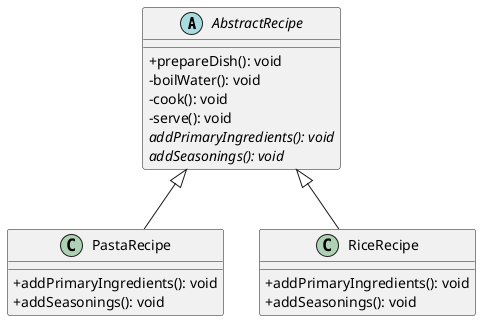 @startuml TemplateMethod
    skinparam classAttributeIconSize 0

    ' Classe Abstrata
    abstract class AbstractRecipe {
        + prepareDish(): void
        - boilWater(): void
        - cook(): void
        - serve(): void
        {abstract} addPrimaryIngredients(): void
        {abstract} addSeasonings(): void
    }

    ' Classes Concretas
    class PastaRecipe {
        + addPrimaryIngredients(): void
        + addSeasonings(): void
    }

    class RiceRecipe {
        + addPrimaryIngredients(): void
        + addSeasonings(): void
    }

    ' Relacionamentos
    AbstractRecipe <|-- PastaRecipe
    AbstractRecipe <|-- RiceRecipe

@enduml
